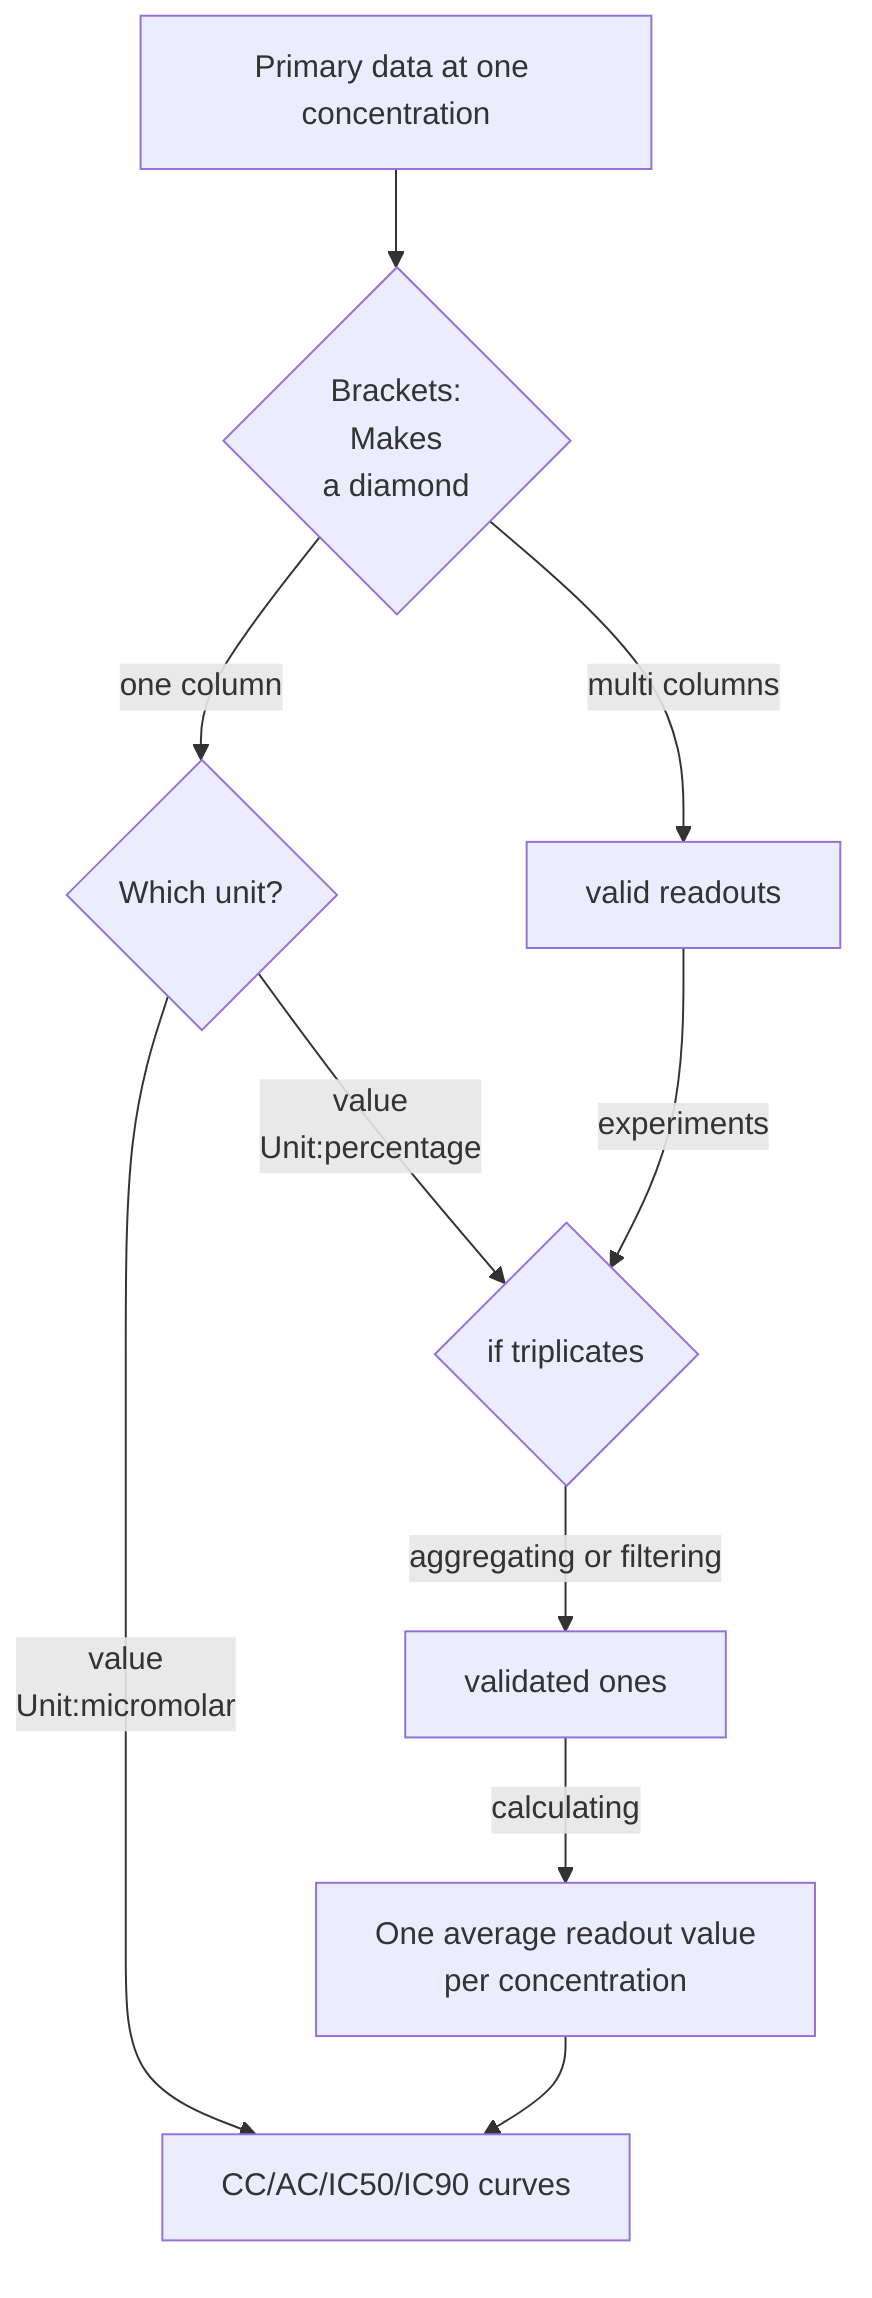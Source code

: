 graph TD

    A[Primary data at one concentration]-->B{Brackets: <br>Makes<br> a diamond}
    B-->|one column|V{Which unit?}
    V-->|value <br> Unit:percentage|D
    V-->|value <br> Unit:micromolar|F
    B-->|multi columns|C[valid readouts]
    C-->|experiments|D{if triplicates}
    D-->|aggregating or filtering|E[validated ones]
    E--> |calculating|G[One average readout value <br> per concentration]
    G-->F[CC/AC/IC50/IC90 curves]